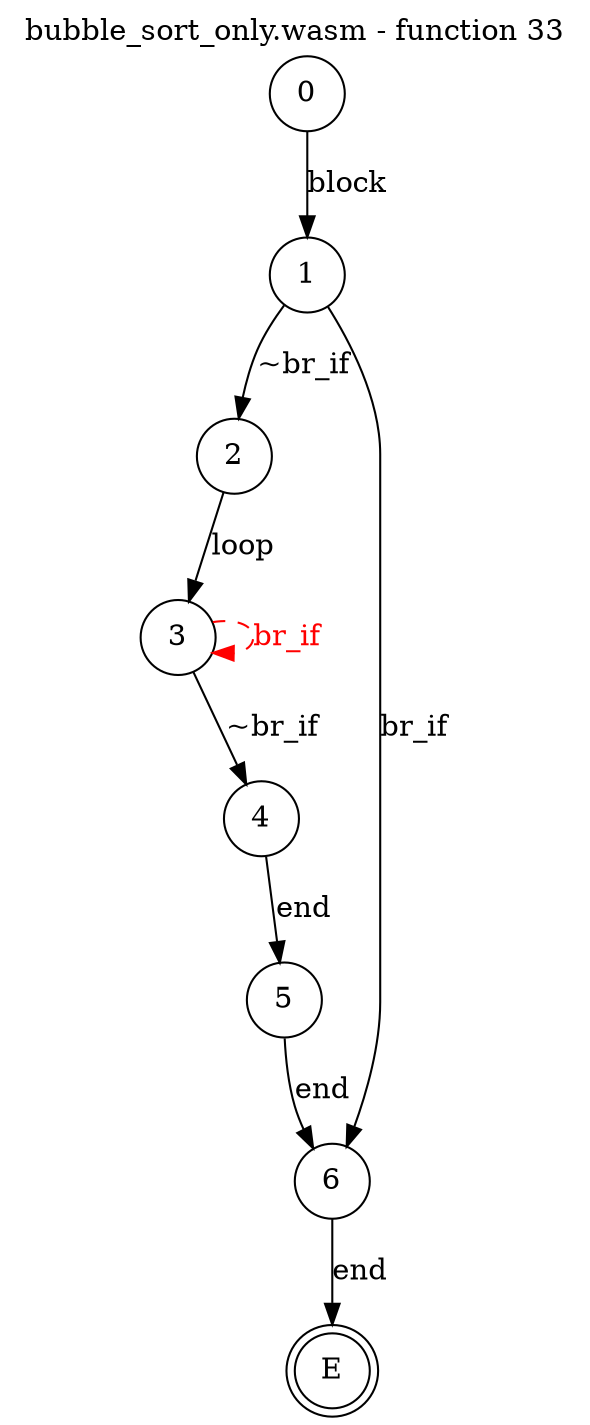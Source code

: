 digraph finite_state_machine {
    label = "bubble_sort_only.wasm - function 33"
    labelloc =  t
    labelfontsize = 16
    labelfontcolor = black
    labelfontname = "Helvetica"
    node [shape = doublecircle]; E ;
node [shape=circle, fontcolor=black, style="", label="0"]0
node [shape=circle, fontcolor=black, style="", label="1"]1
node [shape=circle, fontcolor=black, style="", label="2"]2
node [shape=circle, fontcolor=black, style="", label="3"]3
node [shape=circle, fontcolor=black, style="", label="4"]4
node [shape=circle, fontcolor=black, style="", label="5"]5
node [shape=circle, fontcolor=black, style="", label="6"]6
node [shape=circle, fontcolor=black, style="", label="E"]E
    0 -> 1[label="block"];
    1 -> 2[label="~br_if"];
    1 -> 6[label="br_if"];
    2 -> 3[label="loop"];
    3 -> 4[label="~br_if"];
    3 -> 3[style="dashed" color="red" fontcolor="red" label="br_if"];
    4 -> 5[label="end"];
    5 -> 6[label="end"];
    6 -> E[label="end"];
}

